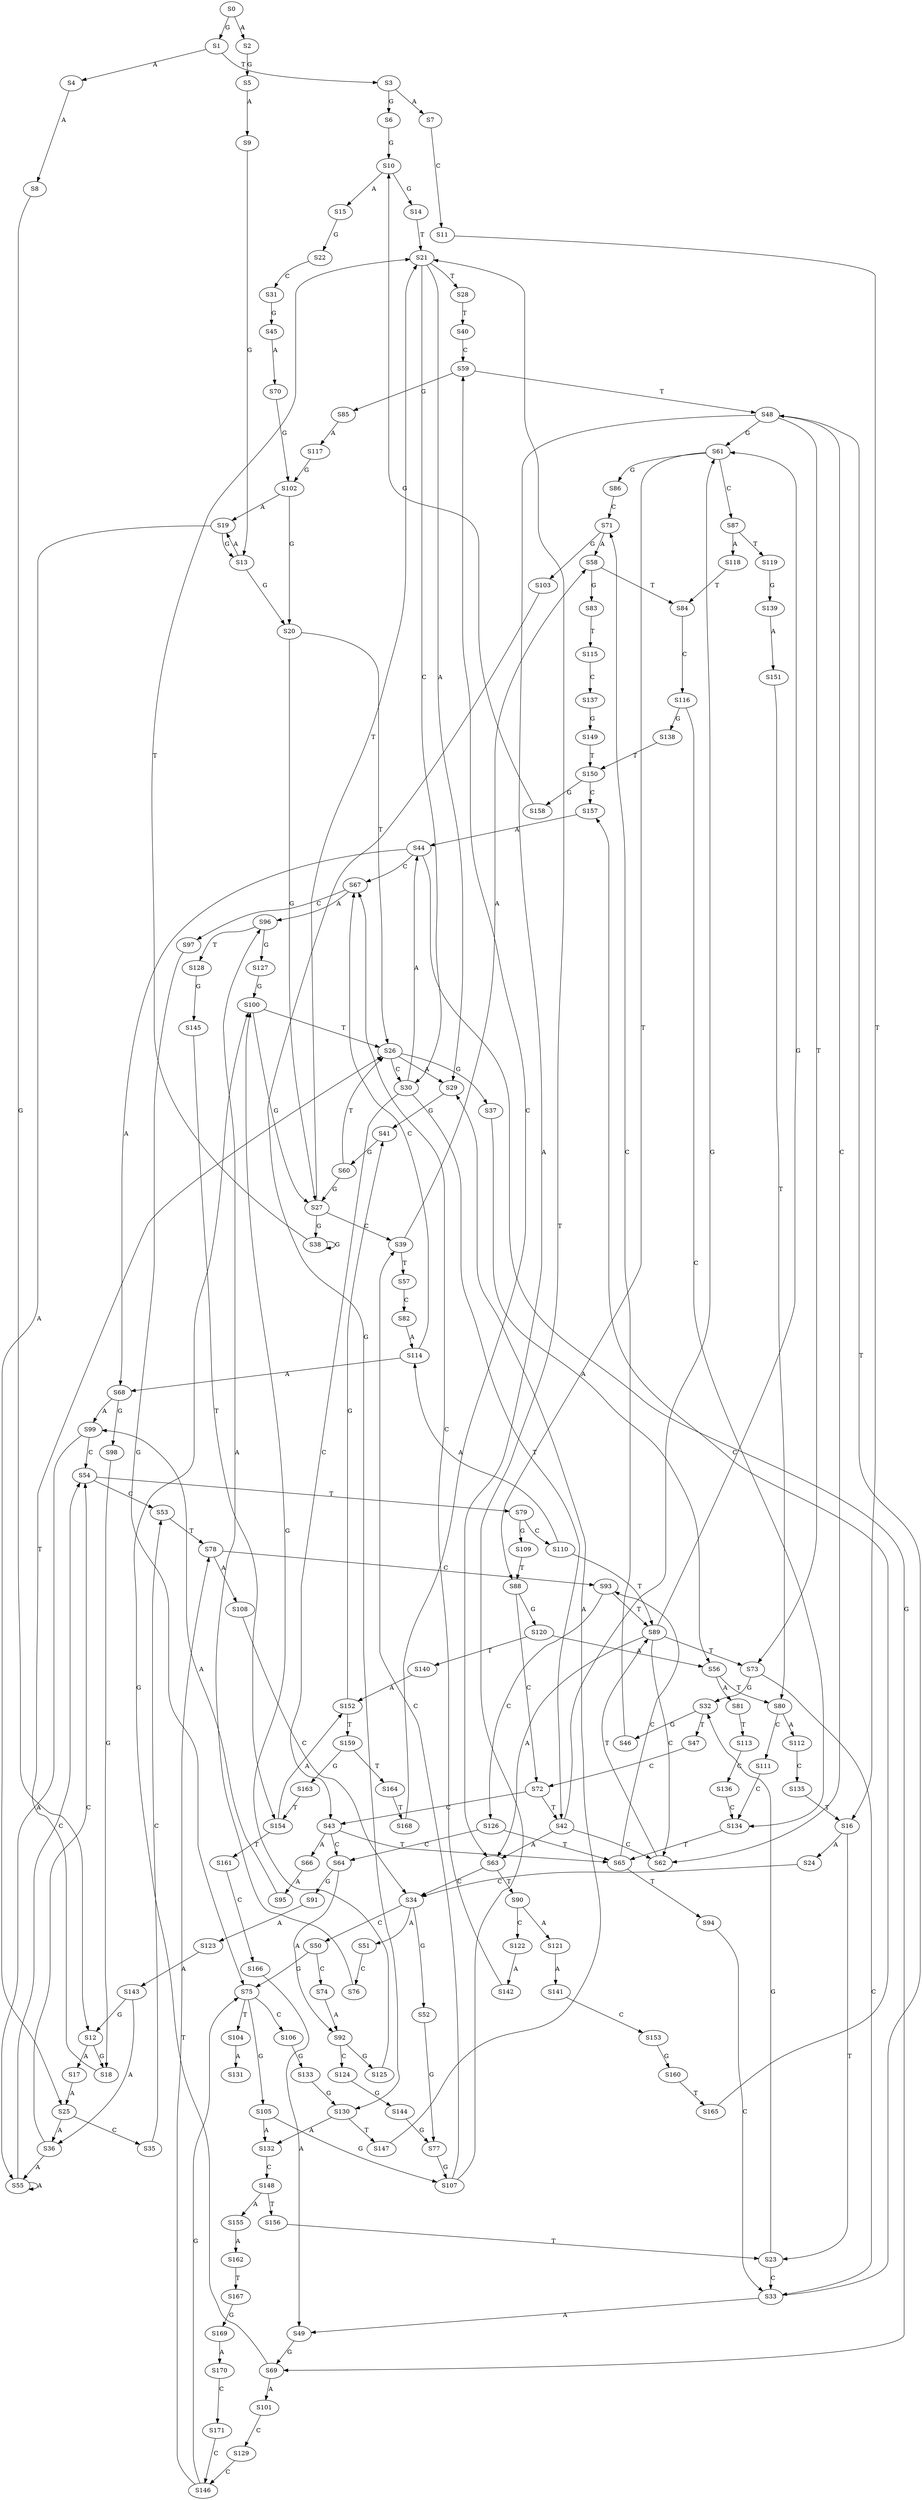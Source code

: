 strict digraph  {
	S0 -> S1 [ label = G ];
	S0 -> S2 [ label = A ];
	S1 -> S3 [ label = T ];
	S1 -> S4 [ label = A ];
	S2 -> S5 [ label = G ];
	S3 -> S6 [ label = G ];
	S3 -> S7 [ label = A ];
	S4 -> S8 [ label = A ];
	S5 -> S9 [ label = A ];
	S6 -> S10 [ label = G ];
	S7 -> S11 [ label = C ];
	S8 -> S12 [ label = G ];
	S9 -> S13 [ label = G ];
	S10 -> S14 [ label = G ];
	S10 -> S15 [ label = A ];
	S11 -> S16 [ label = T ];
	S12 -> S17 [ label = A ];
	S12 -> S18 [ label = G ];
	S13 -> S19 [ label = A ];
	S13 -> S20 [ label = G ];
	S14 -> S21 [ label = T ];
	S15 -> S22 [ label = G ];
	S16 -> S23 [ label = T ];
	S16 -> S24 [ label = A ];
	S17 -> S25 [ label = A ];
	S18 -> S26 [ label = T ];
	S19 -> S25 [ label = A ];
	S19 -> S13 [ label = G ];
	S20 -> S26 [ label = T ];
	S20 -> S27 [ label = G ];
	S21 -> S28 [ label = T ];
	S21 -> S29 [ label = A ];
	S21 -> S30 [ label = C ];
	S22 -> S31 [ label = C ];
	S23 -> S32 [ label = G ];
	S23 -> S33 [ label = C ];
	S24 -> S34 [ label = C ];
	S25 -> S35 [ label = C ];
	S25 -> S36 [ label = A ];
	S26 -> S30 [ label = C ];
	S26 -> S37 [ label = G ];
	S26 -> S29 [ label = A ];
	S27 -> S38 [ label = G ];
	S27 -> S39 [ label = C ];
	S27 -> S21 [ label = T ];
	S28 -> S40 [ label = T ];
	S29 -> S41 [ label = G ];
	S30 -> S42 [ label = T ];
	S30 -> S43 [ label = C ];
	S30 -> S44 [ label = A ];
	S31 -> S45 [ label = G ];
	S32 -> S46 [ label = G ];
	S32 -> S47 [ label = T ];
	S33 -> S48 [ label = T ];
	S33 -> S49 [ label = A ];
	S34 -> S50 [ label = C ];
	S34 -> S51 [ label = A ];
	S34 -> S52 [ label = G ];
	S35 -> S53 [ label = C ];
	S36 -> S54 [ label = C ];
	S36 -> S55 [ label = A ];
	S37 -> S56 [ label = A ];
	S38 -> S21 [ label = T ];
	S38 -> S38 [ label = G ];
	S39 -> S57 [ label = T ];
	S39 -> S58 [ label = A ];
	S40 -> S59 [ label = C ];
	S41 -> S60 [ label = G ];
	S42 -> S61 [ label = G ];
	S42 -> S62 [ label = C ];
	S42 -> S63 [ label = A ];
	S43 -> S64 [ label = C ];
	S43 -> S65 [ label = T ];
	S43 -> S66 [ label = A ];
	S44 -> S67 [ label = C ];
	S44 -> S68 [ label = A ];
	S44 -> S69 [ label = G ];
	S45 -> S70 [ label = A ];
	S46 -> S71 [ label = C ];
	S47 -> S72 [ label = C ];
	S48 -> S61 [ label = G ];
	S48 -> S62 [ label = C ];
	S48 -> S73 [ label = T ];
	S48 -> S63 [ label = A ];
	S49 -> S69 [ label = G ];
	S50 -> S74 [ label = C ];
	S50 -> S75 [ label = G ];
	S51 -> S76 [ label = C ];
	S52 -> S77 [ label = G ];
	S53 -> S78 [ label = T ];
	S54 -> S79 [ label = T ];
	S54 -> S53 [ label = C ];
	S55 -> S54 [ label = C ];
	S55 -> S55 [ label = A ];
	S56 -> S80 [ label = T ];
	S56 -> S81 [ label = A ];
	S57 -> S82 [ label = C ];
	S58 -> S83 [ label = G ];
	S58 -> S84 [ label = T ];
	S59 -> S48 [ label = T ];
	S59 -> S85 [ label = G ];
	S60 -> S27 [ label = G ];
	S60 -> S26 [ label = T ];
	S61 -> S86 [ label = G ];
	S61 -> S87 [ label = C ];
	S61 -> S88 [ label = T ];
	S62 -> S89 [ label = T ];
	S63 -> S34 [ label = C ];
	S63 -> S90 [ label = T ];
	S64 -> S91 [ label = G ];
	S64 -> S92 [ label = A ];
	S65 -> S93 [ label = C ];
	S65 -> S94 [ label = T ];
	S66 -> S95 [ label = A ];
	S67 -> S96 [ label = A ];
	S67 -> S97 [ label = C ];
	S68 -> S98 [ label = G ];
	S68 -> S99 [ label = A ];
	S69 -> S100 [ label = G ];
	S69 -> S101 [ label = A ];
	S70 -> S102 [ label = G ];
	S71 -> S103 [ label = G ];
	S71 -> S58 [ label = A ];
	S72 -> S43 [ label = C ];
	S72 -> S42 [ label = T ];
	S73 -> S32 [ label = G ];
	S73 -> S33 [ label = C ];
	S74 -> S92 [ label = A ];
	S75 -> S104 [ label = T ];
	S75 -> S105 [ label = G ];
	S75 -> S106 [ label = C ];
	S76 -> S96 [ label = A ];
	S77 -> S107 [ label = G ];
	S78 -> S93 [ label = C ];
	S78 -> S108 [ label = A ];
	S79 -> S109 [ label = G ];
	S79 -> S110 [ label = C ];
	S80 -> S111 [ label = C ];
	S80 -> S112 [ label = A ];
	S81 -> S113 [ label = T ];
	S82 -> S114 [ label = A ];
	S83 -> S115 [ label = T ];
	S84 -> S116 [ label = C ];
	S85 -> S117 [ label = A ];
	S86 -> S71 [ label = C ];
	S87 -> S118 [ label = A ];
	S87 -> S119 [ label = T ];
	S88 -> S120 [ label = G ];
	S88 -> S72 [ label = C ];
	S89 -> S63 [ label = A ];
	S89 -> S61 [ label = G ];
	S89 -> S73 [ label = T ];
	S89 -> S62 [ label = C ];
	S90 -> S121 [ label = A ];
	S90 -> S122 [ label = C ];
	S91 -> S123 [ label = A ];
	S92 -> S124 [ label = C ];
	S92 -> S125 [ label = G ];
	S93 -> S89 [ label = T ];
	S93 -> S126 [ label = C ];
	S94 -> S33 [ label = C ];
	S95 -> S99 [ label = A ];
	S96 -> S127 [ label = G ];
	S96 -> S128 [ label = T ];
	S97 -> S75 [ label = G ];
	S98 -> S18 [ label = G ];
	S99 -> S55 [ label = A ];
	S99 -> S54 [ label = C ];
	S100 -> S26 [ label = T ];
	S100 -> S27 [ label = G ];
	S101 -> S129 [ label = C ];
	S102 -> S19 [ label = A ];
	S102 -> S20 [ label = G ];
	S103 -> S130 [ label = G ];
	S104 -> S131 [ label = A ];
	S105 -> S107 [ label = G ];
	S105 -> S132 [ label = A ];
	S106 -> S133 [ label = G ];
	S107 -> S39 [ label = C ];
	S107 -> S21 [ label = T ];
	S108 -> S34 [ label = C ];
	S109 -> S88 [ label = T ];
	S110 -> S114 [ label = A ];
	S110 -> S89 [ label = T ];
	S111 -> S134 [ label = C ];
	S112 -> S135 [ label = C ];
	S113 -> S136 [ label = C ];
	S114 -> S68 [ label = A ];
	S114 -> S67 [ label = C ];
	S115 -> S137 [ label = C ];
	S116 -> S134 [ label = C ];
	S116 -> S138 [ label = G ];
	S117 -> S102 [ label = G ];
	S118 -> S84 [ label = T ];
	S119 -> S139 [ label = G ];
	S120 -> S140 [ label = T ];
	S120 -> S56 [ label = A ];
	S121 -> S141 [ label = A ];
	S122 -> S142 [ label = A ];
	S123 -> S143 [ label = A ];
	S124 -> S144 [ label = G ];
	S125 -> S100 [ label = G ];
	S126 -> S65 [ label = T ];
	S126 -> S64 [ label = C ];
	S127 -> S100 [ label = G ];
	S128 -> S145 [ label = G ];
	S129 -> S146 [ label = C ];
	S130 -> S147 [ label = T ];
	S130 -> S132 [ label = A ];
	S132 -> S148 [ label = C ];
	S133 -> S130 [ label = G ];
	S134 -> S65 [ label = T ];
	S135 -> S16 [ label = T ];
	S136 -> S134 [ label = C ];
	S137 -> S149 [ label = G ];
	S138 -> S150 [ label = T ];
	S139 -> S151 [ label = A ];
	S140 -> S152 [ label = A ];
	S141 -> S153 [ label = C ];
	S142 -> S67 [ label = C ];
	S143 -> S12 [ label = G ];
	S143 -> S36 [ label = A ];
	S144 -> S77 [ label = G ];
	S145 -> S154 [ label = T ];
	S146 -> S78 [ label = T ];
	S146 -> S75 [ label = G ];
	S147 -> S29 [ label = A ];
	S148 -> S155 [ label = A ];
	S148 -> S156 [ label = T ];
	S149 -> S150 [ label = T ];
	S150 -> S157 [ label = C ];
	S150 -> S158 [ label = G ];
	S151 -> S80 [ label = T ];
	S152 -> S41 [ label = G ];
	S152 -> S159 [ label = T ];
	S153 -> S160 [ label = G ];
	S154 -> S152 [ label = A ];
	S154 -> S161 [ label = T ];
	S155 -> S162 [ label = A ];
	S156 -> S23 [ label = T ];
	S157 -> S44 [ label = A ];
	S158 -> S10 [ label = G ];
	S159 -> S163 [ label = G ];
	S159 -> S164 [ label = T ];
	S160 -> S165 [ label = T ];
	S161 -> S166 [ label = C ];
	S162 -> S167 [ label = T ];
	S163 -> S154 [ label = T ];
	S164 -> S168 [ label = T ];
	S165 -> S157 [ label = C ];
	S166 -> S49 [ label = A ];
	S167 -> S169 [ label = G ];
	S168 -> S59 [ label = C ];
	S169 -> S170 [ label = A ];
	S170 -> S171 [ label = C ];
	S171 -> S146 [ label = C ];
}
